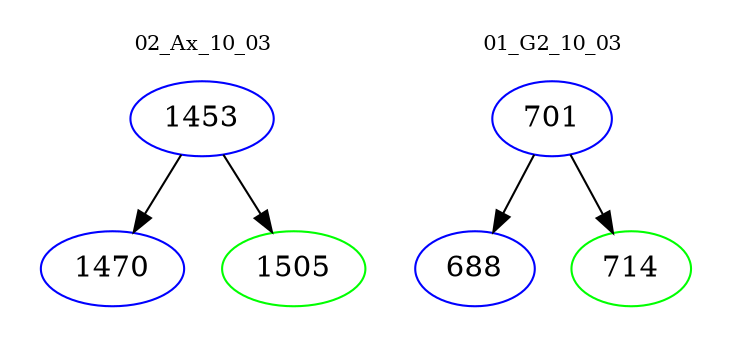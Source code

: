 digraph{
subgraph cluster_0 {
color = white
label = "02_Ax_10_03";
fontsize=10;
T0_1453 [label="1453", color="blue"]
T0_1453 -> T0_1470 [color="black"]
T0_1470 [label="1470", color="blue"]
T0_1453 -> T0_1505 [color="black"]
T0_1505 [label="1505", color="green"]
}
subgraph cluster_1 {
color = white
label = "01_G2_10_03";
fontsize=10;
T1_701 [label="701", color="blue"]
T1_701 -> T1_688 [color="black"]
T1_688 [label="688", color="blue"]
T1_701 -> T1_714 [color="black"]
T1_714 [label="714", color="green"]
}
}

